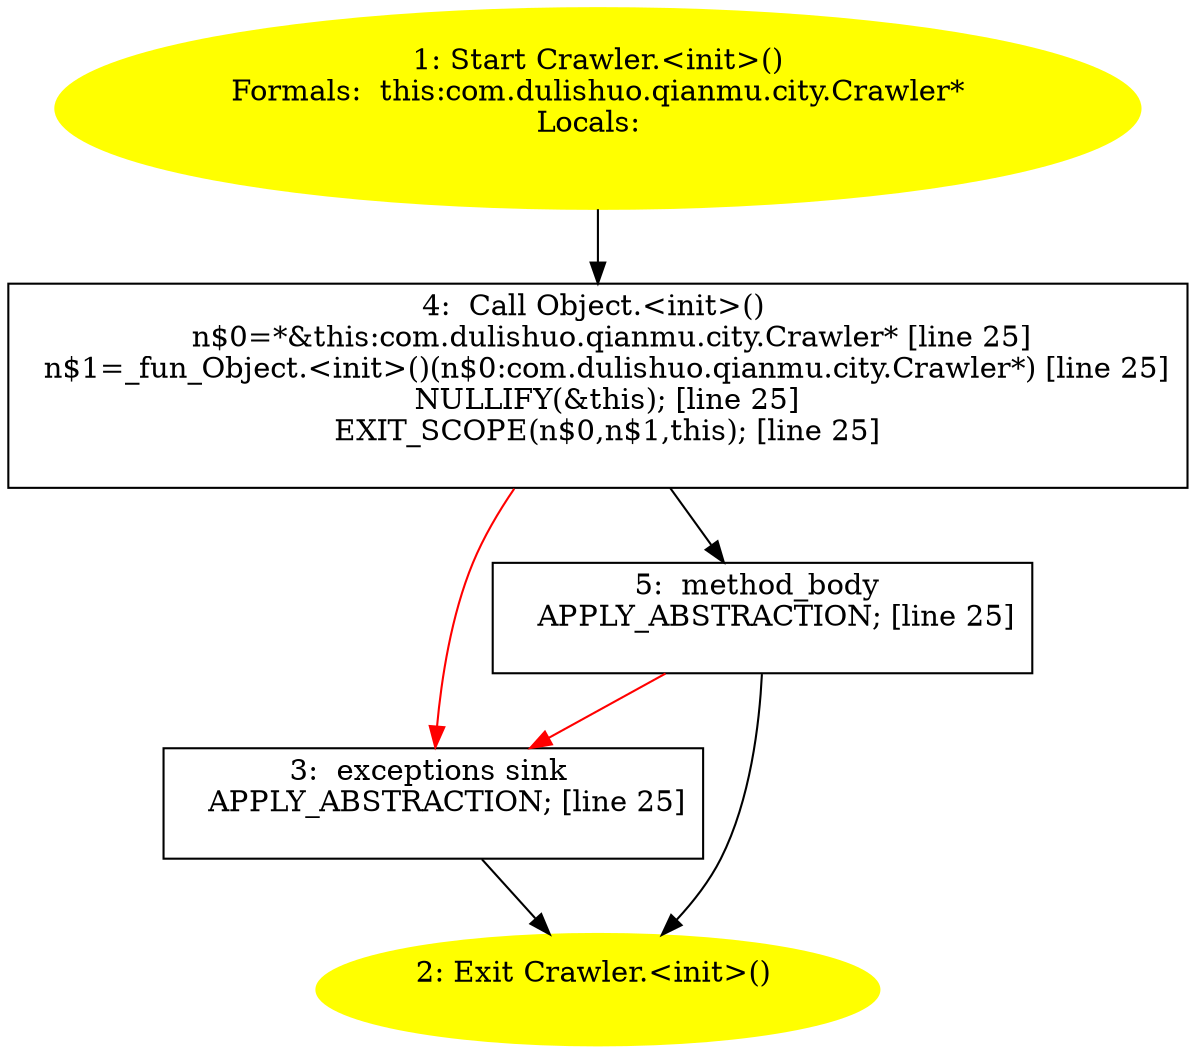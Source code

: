 /* @generated */
digraph cfg {
"com.dulishuo.qianmu.city.Crawler.<init>().44c5e31a5976f89be3ca0914bbe0fb50_1" [label="1: Start Crawler.<init>()\nFormals:  this:com.dulishuo.qianmu.city.Crawler*\nLocals:  \n  " color=yellow style=filled]
	

	 "com.dulishuo.qianmu.city.Crawler.<init>().44c5e31a5976f89be3ca0914bbe0fb50_1" -> "com.dulishuo.qianmu.city.Crawler.<init>().44c5e31a5976f89be3ca0914bbe0fb50_4" ;
"com.dulishuo.qianmu.city.Crawler.<init>().44c5e31a5976f89be3ca0914bbe0fb50_2" [label="2: Exit Crawler.<init>() \n  " color=yellow style=filled]
	

"com.dulishuo.qianmu.city.Crawler.<init>().44c5e31a5976f89be3ca0914bbe0fb50_3" [label="3:  exceptions sink \n   APPLY_ABSTRACTION; [line 25]\n " shape="box"]
	

	 "com.dulishuo.qianmu.city.Crawler.<init>().44c5e31a5976f89be3ca0914bbe0fb50_3" -> "com.dulishuo.qianmu.city.Crawler.<init>().44c5e31a5976f89be3ca0914bbe0fb50_2" ;
"com.dulishuo.qianmu.city.Crawler.<init>().44c5e31a5976f89be3ca0914bbe0fb50_4" [label="4:  Call Object.<init>() \n   n$0=*&this:com.dulishuo.qianmu.city.Crawler* [line 25]\n  n$1=_fun_Object.<init>()(n$0:com.dulishuo.qianmu.city.Crawler*) [line 25]\n  NULLIFY(&this); [line 25]\n  EXIT_SCOPE(n$0,n$1,this); [line 25]\n " shape="box"]
	

	 "com.dulishuo.qianmu.city.Crawler.<init>().44c5e31a5976f89be3ca0914bbe0fb50_4" -> "com.dulishuo.qianmu.city.Crawler.<init>().44c5e31a5976f89be3ca0914bbe0fb50_5" ;
	 "com.dulishuo.qianmu.city.Crawler.<init>().44c5e31a5976f89be3ca0914bbe0fb50_4" -> "com.dulishuo.qianmu.city.Crawler.<init>().44c5e31a5976f89be3ca0914bbe0fb50_3" [color="red" ];
"com.dulishuo.qianmu.city.Crawler.<init>().44c5e31a5976f89be3ca0914bbe0fb50_5" [label="5:  method_body \n   APPLY_ABSTRACTION; [line 25]\n " shape="box"]
	

	 "com.dulishuo.qianmu.city.Crawler.<init>().44c5e31a5976f89be3ca0914bbe0fb50_5" -> "com.dulishuo.qianmu.city.Crawler.<init>().44c5e31a5976f89be3ca0914bbe0fb50_2" ;
	 "com.dulishuo.qianmu.city.Crawler.<init>().44c5e31a5976f89be3ca0914bbe0fb50_5" -> "com.dulishuo.qianmu.city.Crawler.<init>().44c5e31a5976f89be3ca0914bbe0fb50_3" [color="red" ];
}
